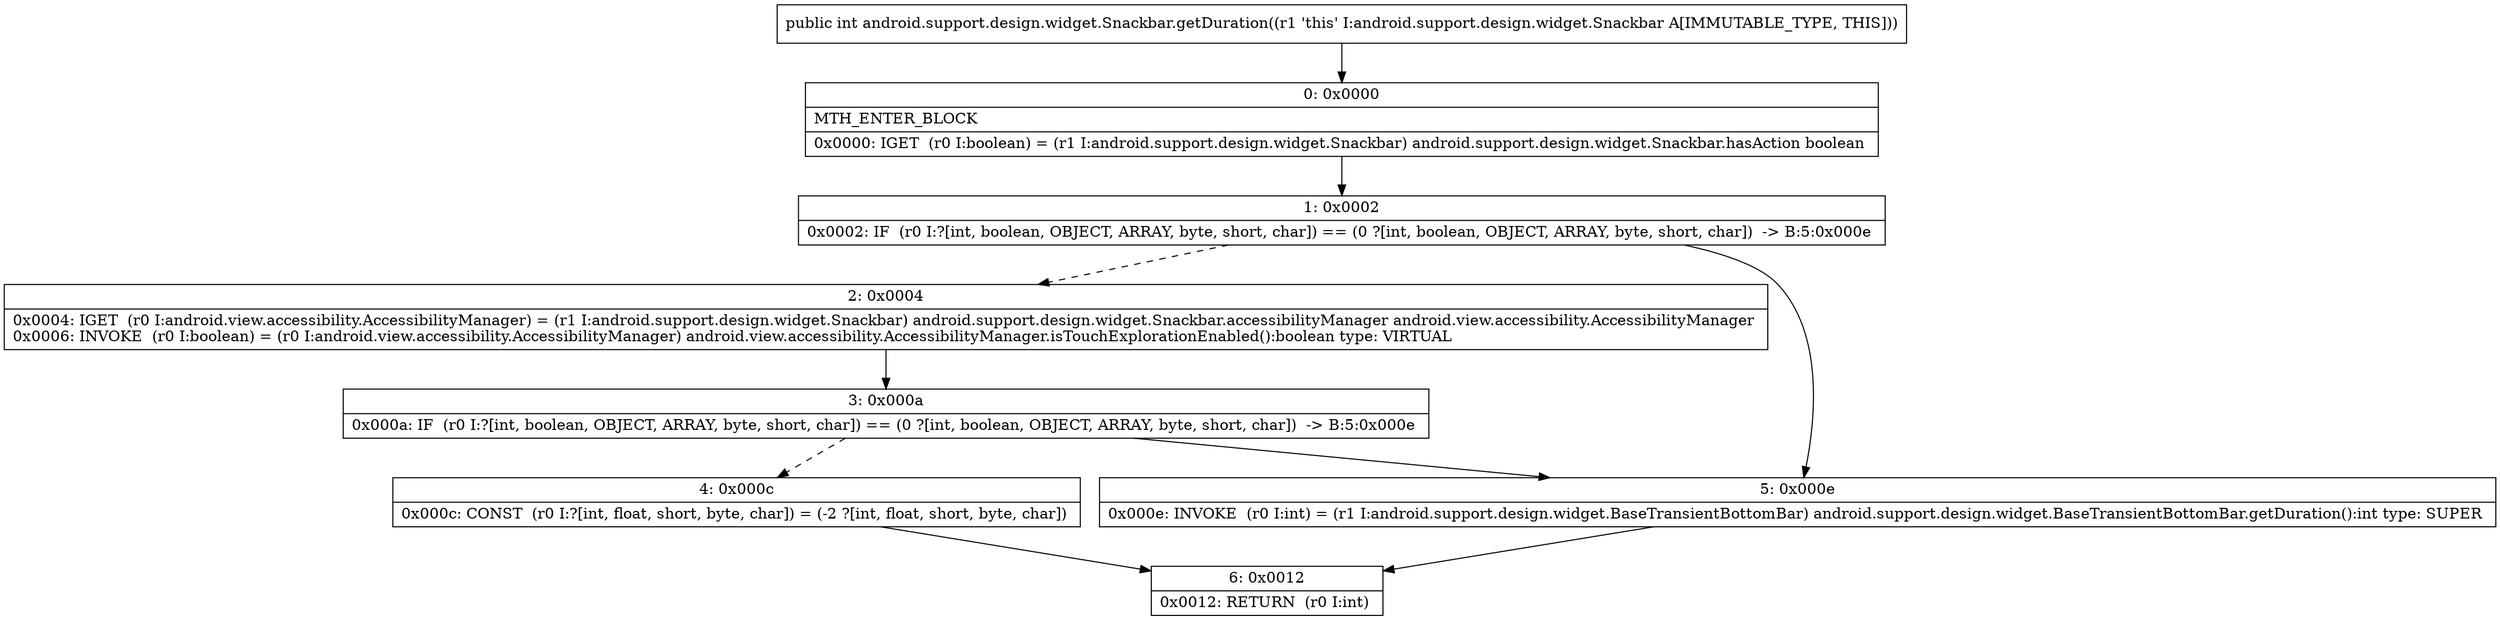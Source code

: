 digraph "CFG forandroid.support.design.widget.Snackbar.getDuration()I" {
Node_0 [shape=record,label="{0\:\ 0x0000|MTH_ENTER_BLOCK\l|0x0000: IGET  (r0 I:boolean) = (r1 I:android.support.design.widget.Snackbar) android.support.design.widget.Snackbar.hasAction boolean \l}"];
Node_1 [shape=record,label="{1\:\ 0x0002|0x0002: IF  (r0 I:?[int, boolean, OBJECT, ARRAY, byte, short, char]) == (0 ?[int, boolean, OBJECT, ARRAY, byte, short, char])  \-\> B:5:0x000e \l}"];
Node_2 [shape=record,label="{2\:\ 0x0004|0x0004: IGET  (r0 I:android.view.accessibility.AccessibilityManager) = (r1 I:android.support.design.widget.Snackbar) android.support.design.widget.Snackbar.accessibilityManager android.view.accessibility.AccessibilityManager \l0x0006: INVOKE  (r0 I:boolean) = (r0 I:android.view.accessibility.AccessibilityManager) android.view.accessibility.AccessibilityManager.isTouchExplorationEnabled():boolean type: VIRTUAL \l}"];
Node_3 [shape=record,label="{3\:\ 0x000a|0x000a: IF  (r0 I:?[int, boolean, OBJECT, ARRAY, byte, short, char]) == (0 ?[int, boolean, OBJECT, ARRAY, byte, short, char])  \-\> B:5:0x000e \l}"];
Node_4 [shape=record,label="{4\:\ 0x000c|0x000c: CONST  (r0 I:?[int, float, short, byte, char]) = (\-2 ?[int, float, short, byte, char]) \l}"];
Node_5 [shape=record,label="{5\:\ 0x000e|0x000e: INVOKE  (r0 I:int) = (r1 I:android.support.design.widget.BaseTransientBottomBar) android.support.design.widget.BaseTransientBottomBar.getDuration():int type: SUPER \l}"];
Node_6 [shape=record,label="{6\:\ 0x0012|0x0012: RETURN  (r0 I:int) \l}"];
MethodNode[shape=record,label="{public int android.support.design.widget.Snackbar.getDuration((r1 'this' I:android.support.design.widget.Snackbar A[IMMUTABLE_TYPE, THIS])) }"];
MethodNode -> Node_0;
Node_0 -> Node_1;
Node_1 -> Node_2[style=dashed];
Node_1 -> Node_5;
Node_2 -> Node_3;
Node_3 -> Node_4[style=dashed];
Node_3 -> Node_5;
Node_4 -> Node_6;
Node_5 -> Node_6;
}

